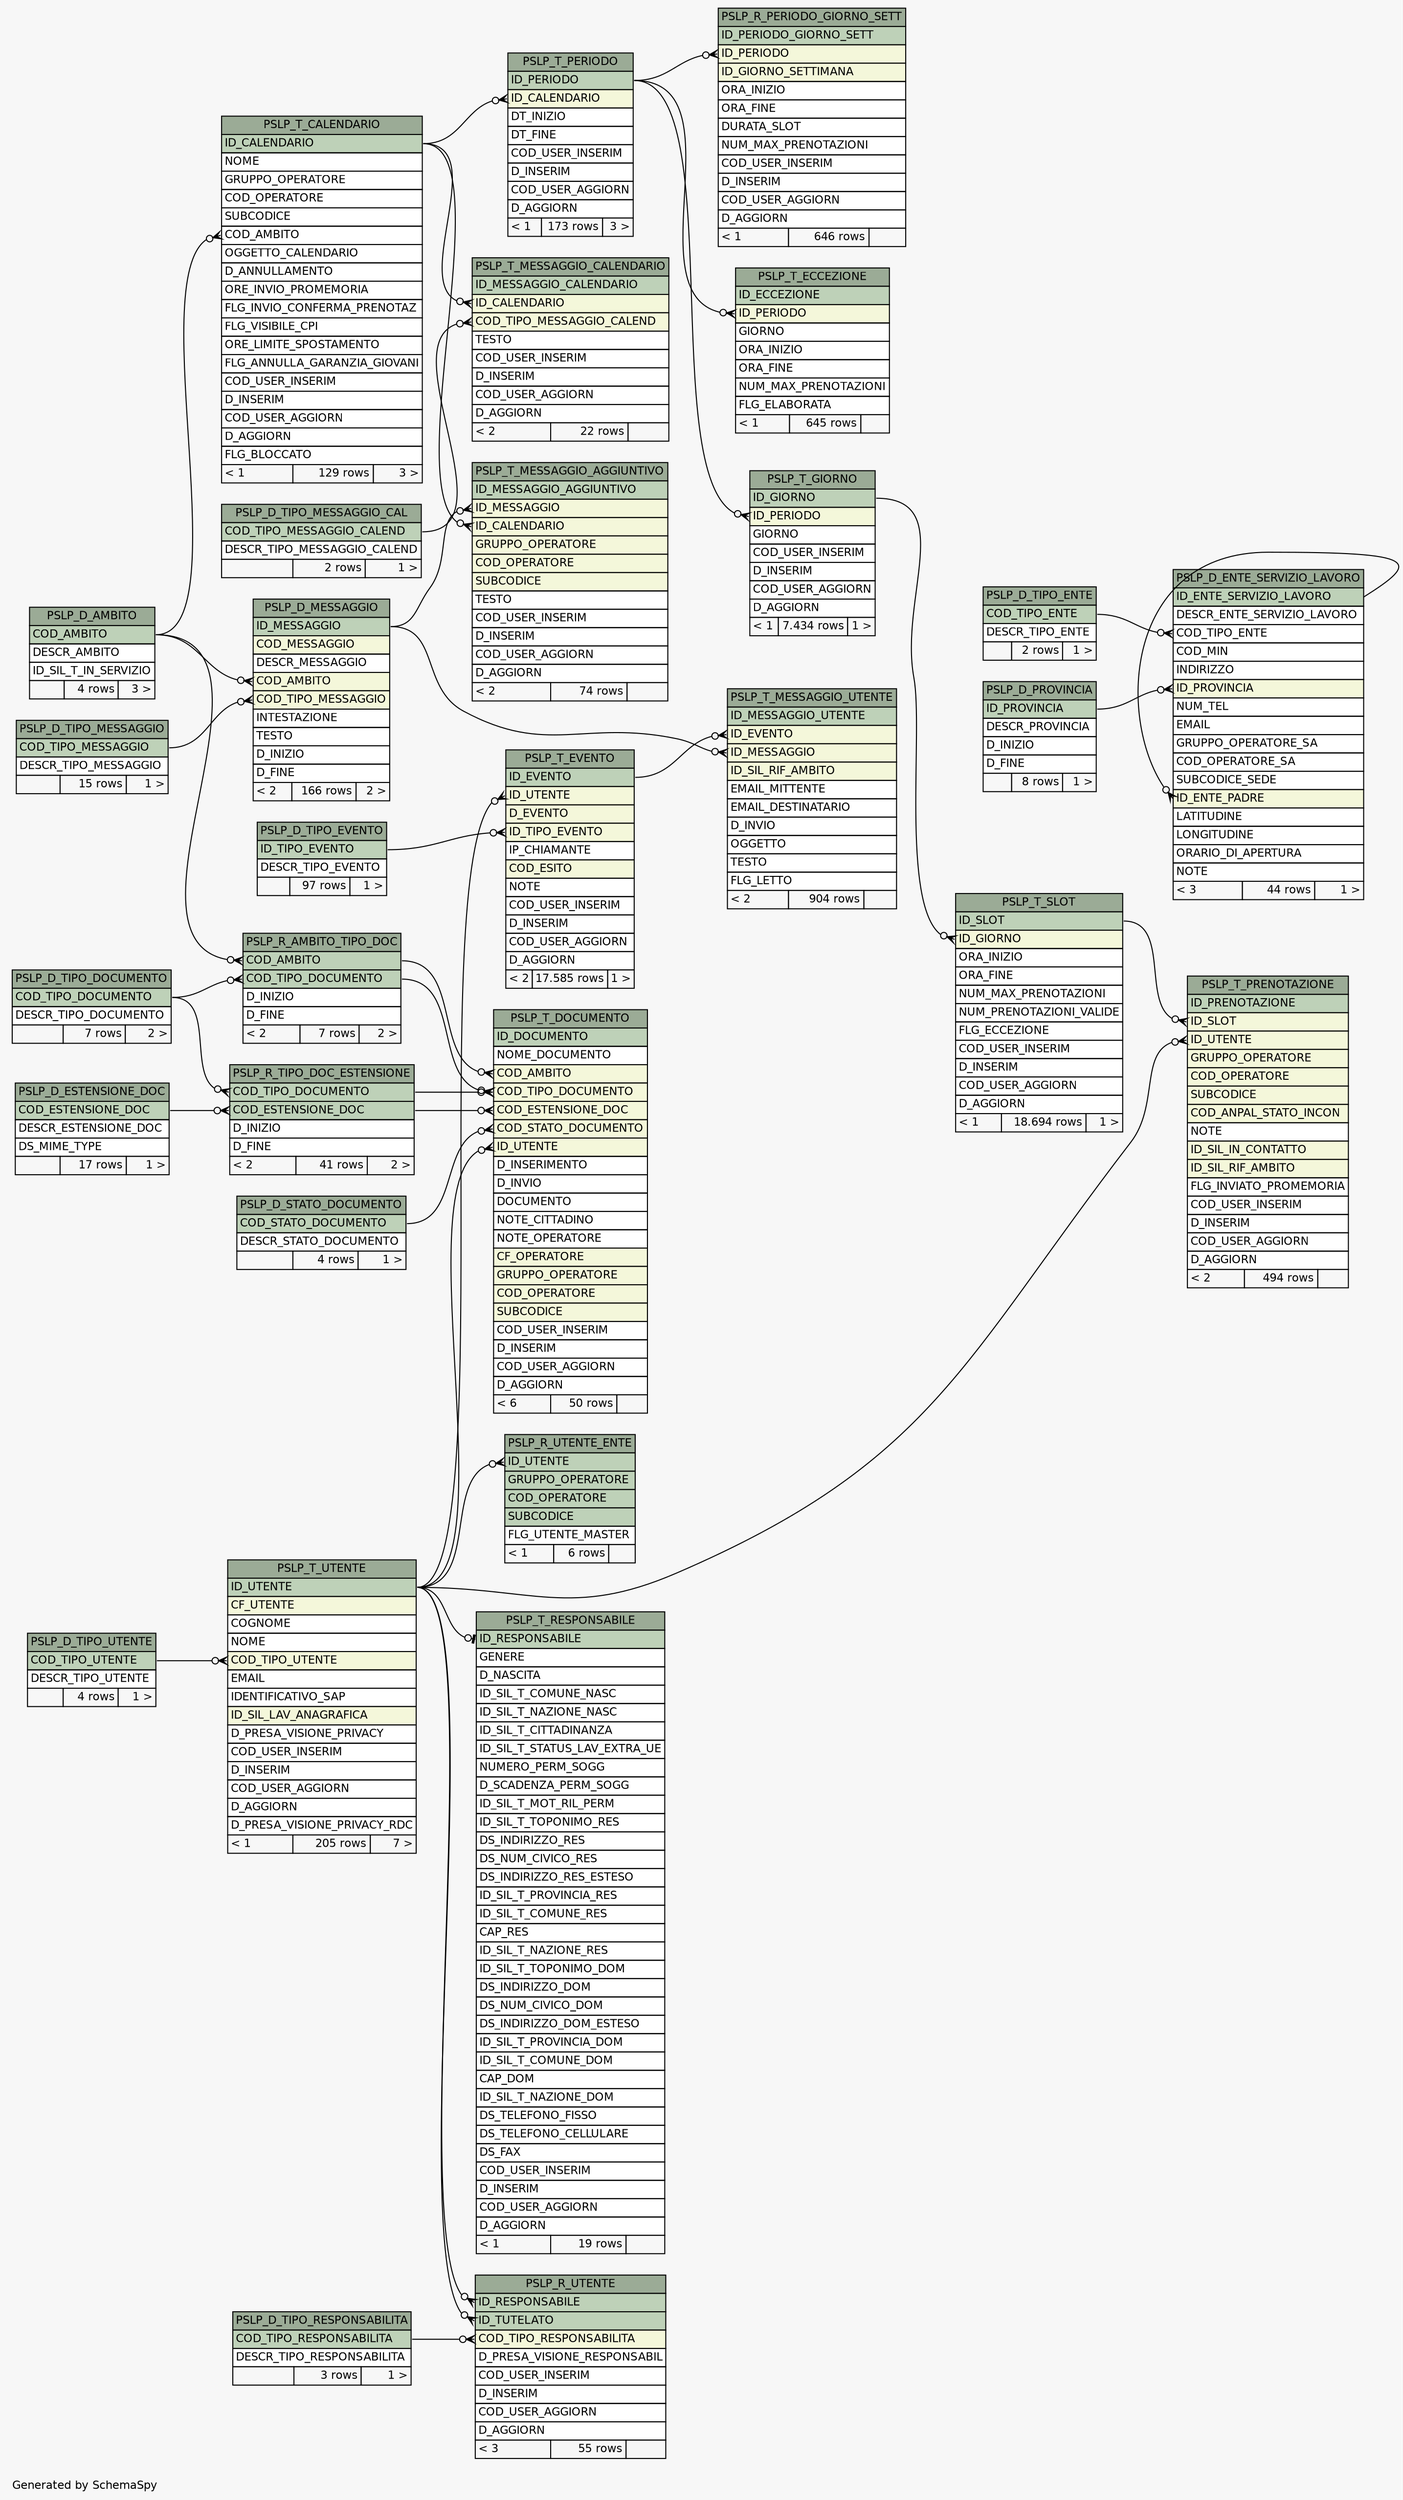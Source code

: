 // dot 2.38.0 on Windows 10 10.0
// SchemaSpy rev 590
digraph "largeRelationshipsDiagram" {
  graph [
    rankdir="RL"
    bgcolor="#f7f7f7"
    label="\nGenerated by SchemaSpy"
    labeljust="l"
    nodesep="0.18"
    ranksep="0.46"
    fontname="Helvetica"
    fontsize="11"
  ];
  node [
    fontname="Helvetica"
    fontsize="11"
    shape="plaintext"
  ];
  edge [
    arrowsize="0.8"
  ];
  "PSLP_D_AMBITO" [
    label=<
    <TABLE BORDER="0" CELLBORDER="1" CELLSPACING="0" BGCOLOR="#ffffff">
      <TR><TD COLSPAN="3" BGCOLOR="#9bab96" ALIGN="CENTER">PSLP_D_AMBITO</TD></TR>
      <TR><TD PORT="COD_AMBITO" COLSPAN="3" BGCOLOR="#bed1b8" ALIGN="LEFT">COD_AMBITO</TD></TR>
      <TR><TD PORT="DESCR_AMBITO" COLSPAN="3" ALIGN="LEFT">DESCR_AMBITO</TD></TR>
      <TR><TD PORT="ID_SIL_T_IN_SERVIZIO" COLSPAN="3" ALIGN="LEFT">ID_SIL_T_IN_SERVIZIO</TD></TR>
      <TR><TD ALIGN="LEFT" BGCOLOR="#f7f7f7">  </TD><TD ALIGN="RIGHT" BGCOLOR="#f7f7f7">4 rows</TD><TD ALIGN="RIGHT" BGCOLOR="#f7f7f7">3 &gt;</TD></TR>
    </TABLE>>
    URL="tables/PSLP_D_AMBITO.html"
    tooltip="PSLP_D_AMBITO"
  ];
  "PSLP_D_ENTE_SERVIZIO_LAVORO" [
    label=<
    <TABLE BORDER="0" CELLBORDER="1" CELLSPACING="0" BGCOLOR="#ffffff">
      <TR><TD COLSPAN="3" BGCOLOR="#9bab96" ALIGN="CENTER">PSLP_D_ENTE_SERVIZIO_LAVORO</TD></TR>
      <TR><TD PORT="ID_ENTE_SERVIZIO_LAVORO" COLSPAN="3" BGCOLOR="#bed1b8" ALIGN="LEFT">ID_ENTE_SERVIZIO_LAVORO</TD></TR>
      <TR><TD PORT="DESCR_ENTE_SERVIZIO_LAVORO" COLSPAN="3" ALIGN="LEFT">DESCR_ENTE_SERVIZIO_LAVORO</TD></TR>
      <TR><TD PORT="COD_TIPO_ENTE" COLSPAN="3" ALIGN="LEFT">COD_TIPO_ENTE</TD></TR>
      <TR><TD PORT="COD_MIN" COLSPAN="3" ALIGN="LEFT">COD_MIN</TD></TR>
      <TR><TD PORT="INDIRIZZO" COLSPAN="3" ALIGN="LEFT">INDIRIZZO</TD></TR>
      <TR><TD PORT="ID_PROVINCIA" COLSPAN="3" BGCOLOR="#f4f7da" ALIGN="LEFT">ID_PROVINCIA</TD></TR>
      <TR><TD PORT="NUM_TEL" COLSPAN="3" ALIGN="LEFT">NUM_TEL</TD></TR>
      <TR><TD PORT="EMAIL" COLSPAN="3" ALIGN="LEFT">EMAIL</TD></TR>
      <TR><TD PORT="GRUPPO_OPERATORE_SA" COLSPAN="3" ALIGN="LEFT">GRUPPO_OPERATORE_SA</TD></TR>
      <TR><TD PORT="COD_OPERATORE_SA" COLSPAN="3" ALIGN="LEFT">COD_OPERATORE_SA</TD></TR>
      <TR><TD PORT="SUBCODICE_SEDE" COLSPAN="3" ALIGN="LEFT">SUBCODICE_SEDE</TD></TR>
      <TR><TD PORT="ID_ENTE_PADRE" COLSPAN="3" BGCOLOR="#f4f7da" ALIGN="LEFT">ID_ENTE_PADRE</TD></TR>
      <TR><TD PORT="LATITUDINE" COLSPAN="3" ALIGN="LEFT">LATITUDINE</TD></TR>
      <TR><TD PORT="LONGITUDINE" COLSPAN="3" ALIGN="LEFT">LONGITUDINE</TD></TR>
      <TR><TD PORT="ORARIO_DI_APERTURA" COLSPAN="3" ALIGN="LEFT">ORARIO_DI_APERTURA</TD></TR>
      <TR><TD PORT="NOTE" COLSPAN="3" ALIGN="LEFT">NOTE</TD></TR>
      <TR><TD ALIGN="LEFT" BGCOLOR="#f7f7f7">&lt; 3</TD><TD ALIGN="RIGHT" BGCOLOR="#f7f7f7">44 rows</TD><TD ALIGN="RIGHT" BGCOLOR="#f7f7f7">1 &gt;</TD></TR>
    </TABLE>>
    URL="tables/PSLP_D_ENTE_SERVIZIO_LAVORO.html"
    tooltip="PSLP_D_ENTE_SERVIZIO_LAVORO"
  ];
  "PSLP_D_ESTENSIONE_DOC" [
    label=<
    <TABLE BORDER="0" CELLBORDER="1" CELLSPACING="0" BGCOLOR="#ffffff">
      <TR><TD COLSPAN="3" BGCOLOR="#9bab96" ALIGN="CENTER">PSLP_D_ESTENSIONE_DOC</TD></TR>
      <TR><TD PORT="COD_ESTENSIONE_DOC" COLSPAN="3" BGCOLOR="#bed1b8" ALIGN="LEFT">COD_ESTENSIONE_DOC</TD></TR>
      <TR><TD PORT="DESCR_ESTENSIONE_DOC" COLSPAN="3" ALIGN="LEFT">DESCR_ESTENSIONE_DOC</TD></TR>
      <TR><TD PORT="DS_MIME_TYPE" COLSPAN="3" ALIGN="LEFT">DS_MIME_TYPE</TD></TR>
      <TR><TD ALIGN="LEFT" BGCOLOR="#f7f7f7">  </TD><TD ALIGN="RIGHT" BGCOLOR="#f7f7f7">17 rows</TD><TD ALIGN="RIGHT" BGCOLOR="#f7f7f7">1 &gt;</TD></TR>
    </TABLE>>
    URL="tables/PSLP_D_ESTENSIONE_DOC.html"
    tooltip="PSLP_D_ESTENSIONE_DOC"
  ];
  "PSLP_D_MESSAGGIO" [
    label=<
    <TABLE BORDER="0" CELLBORDER="1" CELLSPACING="0" BGCOLOR="#ffffff">
      <TR><TD COLSPAN="3" BGCOLOR="#9bab96" ALIGN="CENTER">PSLP_D_MESSAGGIO</TD></TR>
      <TR><TD PORT="ID_MESSAGGIO" COLSPAN="3" BGCOLOR="#bed1b8" ALIGN="LEFT">ID_MESSAGGIO</TD></TR>
      <TR><TD PORT="COD_MESSAGGIO" COLSPAN="3" BGCOLOR="#f4f7da" ALIGN="LEFT">COD_MESSAGGIO</TD></TR>
      <TR><TD PORT="DESCR_MESSAGGIO" COLSPAN="3" ALIGN="LEFT">DESCR_MESSAGGIO</TD></TR>
      <TR><TD PORT="COD_AMBITO" COLSPAN="3" BGCOLOR="#f4f7da" ALIGN="LEFT">COD_AMBITO</TD></TR>
      <TR><TD PORT="COD_TIPO_MESSAGGIO" COLSPAN="3" BGCOLOR="#f4f7da" ALIGN="LEFT">COD_TIPO_MESSAGGIO</TD></TR>
      <TR><TD PORT="INTESTAZIONE" COLSPAN="3" ALIGN="LEFT">INTESTAZIONE</TD></TR>
      <TR><TD PORT="TESTO" COLSPAN="3" ALIGN="LEFT">TESTO</TD></TR>
      <TR><TD PORT="D_INIZIO" COLSPAN="3" ALIGN="LEFT">D_INIZIO</TD></TR>
      <TR><TD PORT="D_FINE" COLSPAN="3" ALIGN="LEFT">D_FINE</TD></TR>
      <TR><TD ALIGN="LEFT" BGCOLOR="#f7f7f7">&lt; 2</TD><TD ALIGN="RIGHT" BGCOLOR="#f7f7f7">166 rows</TD><TD ALIGN="RIGHT" BGCOLOR="#f7f7f7">2 &gt;</TD></TR>
    </TABLE>>
    URL="tables/PSLP_D_MESSAGGIO.html"
    tooltip="PSLP_D_MESSAGGIO"
  ];
  "PSLP_D_PROVINCIA" [
    label=<
    <TABLE BORDER="0" CELLBORDER="1" CELLSPACING="0" BGCOLOR="#ffffff">
      <TR><TD COLSPAN="3" BGCOLOR="#9bab96" ALIGN="CENTER">PSLP_D_PROVINCIA</TD></TR>
      <TR><TD PORT="ID_PROVINCIA" COLSPAN="3" BGCOLOR="#bed1b8" ALIGN="LEFT">ID_PROVINCIA</TD></TR>
      <TR><TD PORT="DESCR_PROVINCIA" COLSPAN="3" ALIGN="LEFT">DESCR_PROVINCIA</TD></TR>
      <TR><TD PORT="D_INIZIO" COLSPAN="3" ALIGN="LEFT">D_INIZIO</TD></TR>
      <TR><TD PORT="D_FINE" COLSPAN="3" ALIGN="LEFT">D_FINE</TD></TR>
      <TR><TD ALIGN="LEFT" BGCOLOR="#f7f7f7">  </TD><TD ALIGN="RIGHT" BGCOLOR="#f7f7f7">8 rows</TD><TD ALIGN="RIGHT" BGCOLOR="#f7f7f7">1 &gt;</TD></TR>
    </TABLE>>
    URL="tables/PSLP_D_PROVINCIA.html"
    tooltip="PSLP_D_PROVINCIA"
  ];
  "PSLP_D_STATO_DOCUMENTO" [
    label=<
    <TABLE BORDER="0" CELLBORDER="1" CELLSPACING="0" BGCOLOR="#ffffff">
      <TR><TD COLSPAN="3" BGCOLOR="#9bab96" ALIGN="CENTER">PSLP_D_STATO_DOCUMENTO</TD></TR>
      <TR><TD PORT="COD_STATO_DOCUMENTO" COLSPAN="3" BGCOLOR="#bed1b8" ALIGN="LEFT">COD_STATO_DOCUMENTO</TD></TR>
      <TR><TD PORT="DESCR_STATO_DOCUMENTO" COLSPAN="3" ALIGN="LEFT">DESCR_STATO_DOCUMENTO</TD></TR>
      <TR><TD ALIGN="LEFT" BGCOLOR="#f7f7f7">  </TD><TD ALIGN="RIGHT" BGCOLOR="#f7f7f7">4 rows</TD><TD ALIGN="RIGHT" BGCOLOR="#f7f7f7">1 &gt;</TD></TR>
    </TABLE>>
    URL="tables/PSLP_D_STATO_DOCUMENTO.html"
    tooltip="PSLP_D_STATO_DOCUMENTO"
  ];
  "PSLP_D_TIPO_DOCUMENTO" [
    label=<
    <TABLE BORDER="0" CELLBORDER="1" CELLSPACING="0" BGCOLOR="#ffffff">
      <TR><TD COLSPAN="3" BGCOLOR="#9bab96" ALIGN="CENTER">PSLP_D_TIPO_DOCUMENTO</TD></TR>
      <TR><TD PORT="COD_TIPO_DOCUMENTO" COLSPAN="3" BGCOLOR="#bed1b8" ALIGN="LEFT">COD_TIPO_DOCUMENTO</TD></TR>
      <TR><TD PORT="DESCR_TIPO_DOCUMENTO" COLSPAN="3" ALIGN="LEFT">DESCR_TIPO_DOCUMENTO</TD></TR>
      <TR><TD ALIGN="LEFT" BGCOLOR="#f7f7f7">  </TD><TD ALIGN="RIGHT" BGCOLOR="#f7f7f7">7 rows</TD><TD ALIGN="RIGHT" BGCOLOR="#f7f7f7">2 &gt;</TD></TR>
    </TABLE>>
    URL="tables/PSLP_D_TIPO_DOCUMENTO.html"
    tooltip="PSLP_D_TIPO_DOCUMENTO"
  ];
  "PSLP_D_TIPO_ENTE" [
    label=<
    <TABLE BORDER="0" CELLBORDER="1" CELLSPACING="0" BGCOLOR="#ffffff">
      <TR><TD COLSPAN="3" BGCOLOR="#9bab96" ALIGN="CENTER">PSLP_D_TIPO_ENTE</TD></TR>
      <TR><TD PORT="COD_TIPO_ENTE" COLSPAN="3" BGCOLOR="#bed1b8" ALIGN="LEFT">COD_TIPO_ENTE</TD></TR>
      <TR><TD PORT="DESCR_TIPO_ENTE" COLSPAN="3" ALIGN="LEFT">DESCR_TIPO_ENTE</TD></TR>
      <TR><TD ALIGN="LEFT" BGCOLOR="#f7f7f7">  </TD><TD ALIGN="RIGHT" BGCOLOR="#f7f7f7">2 rows</TD><TD ALIGN="RIGHT" BGCOLOR="#f7f7f7">1 &gt;</TD></TR>
    </TABLE>>
    URL="tables/PSLP_D_TIPO_ENTE.html"
    tooltip="PSLP_D_TIPO_ENTE"
  ];
  "PSLP_D_TIPO_EVENTO" [
    label=<
    <TABLE BORDER="0" CELLBORDER="1" CELLSPACING="0" BGCOLOR="#ffffff">
      <TR><TD COLSPAN="3" BGCOLOR="#9bab96" ALIGN="CENTER">PSLP_D_TIPO_EVENTO</TD></TR>
      <TR><TD PORT="ID_TIPO_EVENTO" COLSPAN="3" BGCOLOR="#bed1b8" ALIGN="LEFT">ID_TIPO_EVENTO</TD></TR>
      <TR><TD PORT="DESCR_TIPO_EVENTO" COLSPAN="3" ALIGN="LEFT">DESCR_TIPO_EVENTO</TD></TR>
      <TR><TD ALIGN="LEFT" BGCOLOR="#f7f7f7">  </TD><TD ALIGN="RIGHT" BGCOLOR="#f7f7f7">97 rows</TD><TD ALIGN="RIGHT" BGCOLOR="#f7f7f7">1 &gt;</TD></TR>
    </TABLE>>
    URL="tables/PSLP_D_TIPO_EVENTO.html"
    tooltip="PSLP_D_TIPO_EVENTO"
  ];
  "PSLP_D_TIPO_MESSAGGIO" [
    label=<
    <TABLE BORDER="0" CELLBORDER="1" CELLSPACING="0" BGCOLOR="#ffffff">
      <TR><TD COLSPAN="3" BGCOLOR="#9bab96" ALIGN="CENTER">PSLP_D_TIPO_MESSAGGIO</TD></TR>
      <TR><TD PORT="COD_TIPO_MESSAGGIO" COLSPAN="3" BGCOLOR="#bed1b8" ALIGN="LEFT">COD_TIPO_MESSAGGIO</TD></TR>
      <TR><TD PORT="DESCR_TIPO_MESSAGGIO" COLSPAN="3" ALIGN="LEFT">DESCR_TIPO_MESSAGGIO</TD></TR>
      <TR><TD ALIGN="LEFT" BGCOLOR="#f7f7f7">  </TD><TD ALIGN="RIGHT" BGCOLOR="#f7f7f7">15 rows</TD><TD ALIGN="RIGHT" BGCOLOR="#f7f7f7">1 &gt;</TD></TR>
    </TABLE>>
    URL="tables/PSLP_D_TIPO_MESSAGGIO.html"
    tooltip="PSLP_D_TIPO_MESSAGGIO"
  ];
  "PSLP_D_TIPO_MESSAGGIO_CAL" [
    label=<
    <TABLE BORDER="0" CELLBORDER="1" CELLSPACING="0" BGCOLOR="#ffffff">
      <TR><TD COLSPAN="3" BGCOLOR="#9bab96" ALIGN="CENTER">PSLP_D_TIPO_MESSAGGIO_CAL</TD></TR>
      <TR><TD PORT="COD_TIPO_MESSAGGIO_CALEND" COLSPAN="3" BGCOLOR="#bed1b8" ALIGN="LEFT">COD_TIPO_MESSAGGIO_CALEND</TD></TR>
      <TR><TD PORT="DESCR_TIPO_MESSAGGIO_CALEND" COLSPAN="3" ALIGN="LEFT">DESCR_TIPO_MESSAGGIO_CALEND</TD></TR>
      <TR><TD ALIGN="LEFT" BGCOLOR="#f7f7f7">  </TD><TD ALIGN="RIGHT" BGCOLOR="#f7f7f7">2 rows</TD><TD ALIGN="RIGHT" BGCOLOR="#f7f7f7">1 &gt;</TD></TR>
    </TABLE>>
    URL="tables/PSLP_D_TIPO_MESSAGGIO_CAL.html"
    tooltip="PSLP_D_TIPO_MESSAGGIO_CAL"
  ];
  "PSLP_D_TIPO_RESPONSABILITA" [
    label=<
    <TABLE BORDER="0" CELLBORDER="1" CELLSPACING="0" BGCOLOR="#ffffff">
      <TR><TD COLSPAN="3" BGCOLOR="#9bab96" ALIGN="CENTER">PSLP_D_TIPO_RESPONSABILITA</TD></TR>
      <TR><TD PORT="COD_TIPO_RESPONSABILITA" COLSPAN="3" BGCOLOR="#bed1b8" ALIGN="LEFT">COD_TIPO_RESPONSABILITA</TD></TR>
      <TR><TD PORT="DESCR_TIPO_RESPONSABILITA" COLSPAN="3" ALIGN="LEFT">DESCR_TIPO_RESPONSABILITA</TD></TR>
      <TR><TD ALIGN="LEFT" BGCOLOR="#f7f7f7">  </TD><TD ALIGN="RIGHT" BGCOLOR="#f7f7f7">3 rows</TD><TD ALIGN="RIGHT" BGCOLOR="#f7f7f7">1 &gt;</TD></TR>
    </TABLE>>
    URL="tables/PSLP_D_TIPO_RESPONSABILITA.html"
    tooltip="PSLP_D_TIPO_RESPONSABILITA"
  ];
  "PSLP_D_TIPO_UTENTE" [
    label=<
    <TABLE BORDER="0" CELLBORDER="1" CELLSPACING="0" BGCOLOR="#ffffff">
      <TR><TD COLSPAN="3" BGCOLOR="#9bab96" ALIGN="CENTER">PSLP_D_TIPO_UTENTE</TD></TR>
      <TR><TD PORT="COD_TIPO_UTENTE" COLSPAN="3" BGCOLOR="#bed1b8" ALIGN="LEFT">COD_TIPO_UTENTE</TD></TR>
      <TR><TD PORT="DESCR_TIPO_UTENTE" COLSPAN="3" ALIGN="LEFT">DESCR_TIPO_UTENTE</TD></TR>
      <TR><TD ALIGN="LEFT" BGCOLOR="#f7f7f7">  </TD><TD ALIGN="RIGHT" BGCOLOR="#f7f7f7">4 rows</TD><TD ALIGN="RIGHT" BGCOLOR="#f7f7f7">1 &gt;</TD></TR>
    </TABLE>>
    URL="tables/PSLP_D_TIPO_UTENTE.html"
    tooltip="PSLP_D_TIPO_UTENTE"
  ];
  "PSLP_R_AMBITO_TIPO_DOC" [
    label=<
    <TABLE BORDER="0" CELLBORDER="1" CELLSPACING="0" BGCOLOR="#ffffff">
      <TR><TD COLSPAN="3" BGCOLOR="#9bab96" ALIGN="CENTER">PSLP_R_AMBITO_TIPO_DOC</TD></TR>
      <TR><TD PORT="COD_AMBITO" COLSPAN="3" BGCOLOR="#bed1b8" ALIGN="LEFT">COD_AMBITO</TD></TR>
      <TR><TD PORT="COD_TIPO_DOCUMENTO" COLSPAN="3" BGCOLOR="#bed1b8" ALIGN="LEFT">COD_TIPO_DOCUMENTO</TD></TR>
      <TR><TD PORT="D_INIZIO" COLSPAN="3" ALIGN="LEFT">D_INIZIO</TD></TR>
      <TR><TD PORT="D_FINE" COLSPAN="3" ALIGN="LEFT">D_FINE</TD></TR>
      <TR><TD ALIGN="LEFT" BGCOLOR="#f7f7f7">&lt; 2</TD><TD ALIGN="RIGHT" BGCOLOR="#f7f7f7">7 rows</TD><TD ALIGN="RIGHT" BGCOLOR="#f7f7f7">2 &gt;</TD></TR>
    </TABLE>>
    URL="tables/PSLP_R_AMBITO_TIPO_DOC.html"
    tooltip="PSLP_R_AMBITO_TIPO_DOC"
  ];
  "PSLP_R_PERIODO_GIORNO_SETT" [
    label=<
    <TABLE BORDER="0" CELLBORDER="1" CELLSPACING="0" BGCOLOR="#ffffff">
      <TR><TD COLSPAN="3" BGCOLOR="#9bab96" ALIGN="CENTER">PSLP_R_PERIODO_GIORNO_SETT</TD></TR>
      <TR><TD PORT="ID_PERIODO_GIORNO_SETT" COLSPAN="3" BGCOLOR="#bed1b8" ALIGN="LEFT">ID_PERIODO_GIORNO_SETT</TD></TR>
      <TR><TD PORT="ID_PERIODO" COLSPAN="3" BGCOLOR="#f4f7da" ALIGN="LEFT">ID_PERIODO</TD></TR>
      <TR><TD PORT="ID_GIORNO_SETTIMANA" COLSPAN="3" BGCOLOR="#f4f7da" ALIGN="LEFT">ID_GIORNO_SETTIMANA</TD></TR>
      <TR><TD PORT="ORA_INIZIO" COLSPAN="3" ALIGN="LEFT">ORA_INIZIO</TD></TR>
      <TR><TD PORT="ORA_FINE" COLSPAN="3" ALIGN="LEFT">ORA_FINE</TD></TR>
      <TR><TD PORT="DURATA_SLOT" COLSPAN="3" ALIGN="LEFT">DURATA_SLOT</TD></TR>
      <TR><TD PORT="NUM_MAX_PRENOTAZIONI" COLSPAN="3" ALIGN="LEFT">NUM_MAX_PRENOTAZIONI</TD></TR>
      <TR><TD PORT="COD_USER_INSERIM" COLSPAN="3" ALIGN="LEFT">COD_USER_INSERIM</TD></TR>
      <TR><TD PORT="D_INSERIM" COLSPAN="3" ALIGN="LEFT">D_INSERIM</TD></TR>
      <TR><TD PORT="COD_USER_AGGIORN" COLSPAN="3" ALIGN="LEFT">COD_USER_AGGIORN</TD></TR>
      <TR><TD PORT="D_AGGIORN" COLSPAN="3" ALIGN="LEFT">D_AGGIORN</TD></TR>
      <TR><TD ALIGN="LEFT" BGCOLOR="#f7f7f7">&lt; 1</TD><TD ALIGN="RIGHT" BGCOLOR="#f7f7f7">646 rows</TD><TD ALIGN="RIGHT" BGCOLOR="#f7f7f7">  </TD></TR>
    </TABLE>>
    URL="tables/PSLP_R_PERIODO_GIORNO_SETT.html"
    tooltip="PSLP_R_PERIODO_GIORNO_SETT"
  ];
  "PSLP_R_TIPO_DOC_ESTENSIONE" [
    label=<
    <TABLE BORDER="0" CELLBORDER="1" CELLSPACING="0" BGCOLOR="#ffffff">
      <TR><TD COLSPAN="3" BGCOLOR="#9bab96" ALIGN="CENTER">PSLP_R_TIPO_DOC_ESTENSIONE</TD></TR>
      <TR><TD PORT="COD_TIPO_DOCUMENTO" COLSPAN="3" BGCOLOR="#bed1b8" ALIGN="LEFT">COD_TIPO_DOCUMENTO</TD></TR>
      <TR><TD PORT="COD_ESTENSIONE_DOC" COLSPAN="3" BGCOLOR="#bed1b8" ALIGN="LEFT">COD_ESTENSIONE_DOC</TD></TR>
      <TR><TD PORT="D_INIZIO" COLSPAN="3" ALIGN="LEFT">D_INIZIO</TD></TR>
      <TR><TD PORT="D_FINE" COLSPAN="3" ALIGN="LEFT">D_FINE</TD></TR>
      <TR><TD ALIGN="LEFT" BGCOLOR="#f7f7f7">&lt; 2</TD><TD ALIGN="RIGHT" BGCOLOR="#f7f7f7">41 rows</TD><TD ALIGN="RIGHT" BGCOLOR="#f7f7f7">2 &gt;</TD></TR>
    </TABLE>>
    URL="tables/PSLP_R_TIPO_DOC_ESTENSIONE.html"
    tooltip="PSLP_R_TIPO_DOC_ESTENSIONE"
  ];
  "PSLP_R_UTENTE" [
    label=<
    <TABLE BORDER="0" CELLBORDER="1" CELLSPACING="0" BGCOLOR="#ffffff">
      <TR><TD COLSPAN="3" BGCOLOR="#9bab96" ALIGN="CENTER">PSLP_R_UTENTE</TD></TR>
      <TR><TD PORT="ID_RESPONSABILE" COLSPAN="3" BGCOLOR="#bed1b8" ALIGN="LEFT">ID_RESPONSABILE</TD></TR>
      <TR><TD PORT="ID_TUTELATO" COLSPAN="3" BGCOLOR="#bed1b8" ALIGN="LEFT">ID_TUTELATO</TD></TR>
      <TR><TD PORT="COD_TIPO_RESPONSABILITA" COLSPAN="3" BGCOLOR="#f4f7da" ALIGN="LEFT">COD_TIPO_RESPONSABILITA</TD></TR>
      <TR><TD PORT="D_PRESA_VISIONE_RESPONSABIL" COLSPAN="3" ALIGN="LEFT">D_PRESA_VISIONE_RESPONSABIL</TD></TR>
      <TR><TD PORT="COD_USER_INSERIM" COLSPAN="3" ALIGN="LEFT">COD_USER_INSERIM</TD></TR>
      <TR><TD PORT="D_INSERIM" COLSPAN="3" ALIGN="LEFT">D_INSERIM</TD></TR>
      <TR><TD PORT="COD_USER_AGGIORN" COLSPAN="3" ALIGN="LEFT">COD_USER_AGGIORN</TD></TR>
      <TR><TD PORT="D_AGGIORN" COLSPAN="3" ALIGN="LEFT">D_AGGIORN</TD></TR>
      <TR><TD ALIGN="LEFT" BGCOLOR="#f7f7f7">&lt; 3</TD><TD ALIGN="RIGHT" BGCOLOR="#f7f7f7">55 rows</TD><TD ALIGN="RIGHT" BGCOLOR="#f7f7f7">  </TD></TR>
    </TABLE>>
    URL="tables/PSLP_R_UTENTE.html"
    tooltip="PSLP_R_UTENTE"
  ];
  "PSLP_R_UTENTE_ENTE" [
    label=<
    <TABLE BORDER="0" CELLBORDER="1" CELLSPACING="0" BGCOLOR="#ffffff">
      <TR><TD COLSPAN="3" BGCOLOR="#9bab96" ALIGN="CENTER">PSLP_R_UTENTE_ENTE</TD></TR>
      <TR><TD PORT="ID_UTENTE" COLSPAN="3" BGCOLOR="#bed1b8" ALIGN="LEFT">ID_UTENTE</TD></TR>
      <TR><TD PORT="GRUPPO_OPERATORE" COLSPAN="3" BGCOLOR="#bed1b8" ALIGN="LEFT">GRUPPO_OPERATORE</TD></TR>
      <TR><TD PORT="COD_OPERATORE" COLSPAN="3" BGCOLOR="#bed1b8" ALIGN="LEFT">COD_OPERATORE</TD></TR>
      <TR><TD PORT="SUBCODICE" COLSPAN="3" BGCOLOR="#bed1b8" ALIGN="LEFT">SUBCODICE</TD></TR>
      <TR><TD PORT="FLG_UTENTE_MASTER" COLSPAN="3" ALIGN="LEFT">FLG_UTENTE_MASTER</TD></TR>
      <TR><TD ALIGN="LEFT" BGCOLOR="#f7f7f7">&lt; 1</TD><TD ALIGN="RIGHT" BGCOLOR="#f7f7f7">6 rows</TD><TD ALIGN="RIGHT" BGCOLOR="#f7f7f7">  </TD></TR>
    </TABLE>>
    URL="tables/PSLP_R_UTENTE_ENTE.html"
    tooltip="PSLP_R_UTENTE_ENTE"
  ];
  "PSLP_T_CALENDARIO" [
    label=<
    <TABLE BORDER="0" CELLBORDER="1" CELLSPACING="0" BGCOLOR="#ffffff">
      <TR><TD COLSPAN="3" BGCOLOR="#9bab96" ALIGN="CENTER">PSLP_T_CALENDARIO</TD></TR>
      <TR><TD PORT="ID_CALENDARIO" COLSPAN="3" BGCOLOR="#bed1b8" ALIGN="LEFT">ID_CALENDARIO</TD></TR>
      <TR><TD PORT="NOME" COLSPAN="3" ALIGN="LEFT">NOME</TD></TR>
      <TR><TD PORT="GRUPPO_OPERATORE" COLSPAN="3" ALIGN="LEFT">GRUPPO_OPERATORE</TD></TR>
      <TR><TD PORT="COD_OPERATORE" COLSPAN="3" ALIGN="LEFT">COD_OPERATORE</TD></TR>
      <TR><TD PORT="SUBCODICE" COLSPAN="3" ALIGN="LEFT">SUBCODICE</TD></TR>
      <TR><TD PORT="COD_AMBITO" COLSPAN="3" ALIGN="LEFT">COD_AMBITO</TD></TR>
      <TR><TD PORT="OGGETTO_CALENDARIO" COLSPAN="3" ALIGN="LEFT">OGGETTO_CALENDARIO</TD></TR>
      <TR><TD PORT="D_ANNULLAMENTO" COLSPAN="3" ALIGN="LEFT">D_ANNULLAMENTO</TD></TR>
      <TR><TD PORT="ORE_INVIO_PROMEMORIA" COLSPAN="3" ALIGN="LEFT">ORE_INVIO_PROMEMORIA</TD></TR>
      <TR><TD PORT="FLG_INVIO_CONFERMA_PRENOTAZ" COLSPAN="3" ALIGN="LEFT">FLG_INVIO_CONFERMA_PRENOTAZ</TD></TR>
      <TR><TD PORT="FLG_VISIBILE_CPI" COLSPAN="3" ALIGN="LEFT">FLG_VISIBILE_CPI</TD></TR>
      <TR><TD PORT="ORE_LIMITE_SPOSTAMENTO" COLSPAN="3" ALIGN="LEFT">ORE_LIMITE_SPOSTAMENTO</TD></TR>
      <TR><TD PORT="FLG_ANNULLA_GARANZIA_GIOVANI" COLSPAN="3" ALIGN="LEFT">FLG_ANNULLA_GARANZIA_GIOVANI</TD></TR>
      <TR><TD PORT="COD_USER_INSERIM" COLSPAN="3" ALIGN="LEFT">COD_USER_INSERIM</TD></TR>
      <TR><TD PORT="D_INSERIM" COLSPAN="3" ALIGN="LEFT">D_INSERIM</TD></TR>
      <TR><TD PORT="COD_USER_AGGIORN" COLSPAN="3" ALIGN="LEFT">COD_USER_AGGIORN</TD></TR>
      <TR><TD PORT="D_AGGIORN" COLSPAN="3" ALIGN="LEFT">D_AGGIORN</TD></TR>
      <TR><TD PORT="FLG_BLOCCATO" COLSPAN="3" ALIGN="LEFT">FLG_BLOCCATO</TD></TR>
      <TR><TD ALIGN="LEFT" BGCOLOR="#f7f7f7">&lt; 1</TD><TD ALIGN="RIGHT" BGCOLOR="#f7f7f7">129 rows</TD><TD ALIGN="RIGHT" BGCOLOR="#f7f7f7">3 &gt;</TD></TR>
    </TABLE>>
    URL="tables/PSLP_T_CALENDARIO.html"
    tooltip="PSLP_T_CALENDARIO"
  ];
  "PSLP_T_DOCUMENTO" [
    label=<
    <TABLE BORDER="0" CELLBORDER="1" CELLSPACING="0" BGCOLOR="#ffffff">
      <TR><TD COLSPAN="3" BGCOLOR="#9bab96" ALIGN="CENTER">PSLP_T_DOCUMENTO</TD></TR>
      <TR><TD PORT="ID_DOCUMENTO" COLSPAN="3" BGCOLOR="#bed1b8" ALIGN="LEFT">ID_DOCUMENTO</TD></TR>
      <TR><TD PORT="NOME_DOCUMENTO" COLSPAN="3" ALIGN="LEFT">NOME_DOCUMENTO</TD></TR>
      <TR><TD PORT="COD_AMBITO" COLSPAN="3" BGCOLOR="#f4f7da" ALIGN="LEFT">COD_AMBITO</TD></TR>
      <TR><TD PORT="COD_TIPO_DOCUMENTO" COLSPAN="3" BGCOLOR="#f4f7da" ALIGN="LEFT">COD_TIPO_DOCUMENTO</TD></TR>
      <TR><TD PORT="COD_ESTENSIONE_DOC" COLSPAN="3" BGCOLOR="#f4f7da" ALIGN="LEFT">COD_ESTENSIONE_DOC</TD></TR>
      <TR><TD PORT="COD_STATO_DOCUMENTO" COLSPAN="3" BGCOLOR="#f4f7da" ALIGN="LEFT">COD_STATO_DOCUMENTO</TD></TR>
      <TR><TD PORT="ID_UTENTE" COLSPAN="3" BGCOLOR="#f4f7da" ALIGN="LEFT">ID_UTENTE</TD></TR>
      <TR><TD PORT="D_INSERIMENTO" COLSPAN="3" ALIGN="LEFT">D_INSERIMENTO</TD></TR>
      <TR><TD PORT="D_INVIO" COLSPAN="3" ALIGN="LEFT">D_INVIO</TD></TR>
      <TR><TD PORT="DOCUMENTO" COLSPAN="3" ALIGN="LEFT">DOCUMENTO</TD></TR>
      <TR><TD PORT="NOTE_CITTADINO" COLSPAN="3" ALIGN="LEFT">NOTE_CITTADINO</TD></TR>
      <TR><TD PORT="NOTE_OPERATORE" COLSPAN="3" ALIGN="LEFT">NOTE_OPERATORE</TD></TR>
      <TR><TD PORT="CF_OPERATORE" COLSPAN="3" BGCOLOR="#f4f7da" ALIGN="LEFT">CF_OPERATORE</TD></TR>
      <TR><TD PORT="GRUPPO_OPERATORE" COLSPAN="3" BGCOLOR="#f4f7da" ALIGN="LEFT">GRUPPO_OPERATORE</TD></TR>
      <TR><TD PORT="COD_OPERATORE" COLSPAN="3" BGCOLOR="#f4f7da" ALIGN="LEFT">COD_OPERATORE</TD></TR>
      <TR><TD PORT="SUBCODICE" COLSPAN="3" BGCOLOR="#f4f7da" ALIGN="LEFT">SUBCODICE</TD></TR>
      <TR><TD PORT="COD_USER_INSERIM" COLSPAN="3" ALIGN="LEFT">COD_USER_INSERIM</TD></TR>
      <TR><TD PORT="D_INSERIM" COLSPAN="3" ALIGN="LEFT">D_INSERIM</TD></TR>
      <TR><TD PORT="COD_USER_AGGIORN" COLSPAN="3" ALIGN="LEFT">COD_USER_AGGIORN</TD></TR>
      <TR><TD PORT="D_AGGIORN" COLSPAN="3" ALIGN="LEFT">D_AGGIORN</TD></TR>
      <TR><TD ALIGN="LEFT" BGCOLOR="#f7f7f7">&lt; 6</TD><TD ALIGN="RIGHT" BGCOLOR="#f7f7f7">50 rows</TD><TD ALIGN="RIGHT" BGCOLOR="#f7f7f7">  </TD></TR>
    </TABLE>>
    URL="tables/PSLP_T_DOCUMENTO.html"
    tooltip="PSLP_T_DOCUMENTO"
  ];
  "PSLP_T_ECCEZIONE" [
    label=<
    <TABLE BORDER="0" CELLBORDER="1" CELLSPACING="0" BGCOLOR="#ffffff">
      <TR><TD COLSPAN="3" BGCOLOR="#9bab96" ALIGN="CENTER">PSLP_T_ECCEZIONE</TD></TR>
      <TR><TD PORT="ID_ECCEZIONE" COLSPAN="3" BGCOLOR="#bed1b8" ALIGN="LEFT">ID_ECCEZIONE</TD></TR>
      <TR><TD PORT="ID_PERIODO" COLSPAN="3" BGCOLOR="#f4f7da" ALIGN="LEFT">ID_PERIODO</TD></TR>
      <TR><TD PORT="GIORNO" COLSPAN="3" ALIGN="LEFT">GIORNO</TD></TR>
      <TR><TD PORT="ORA_INIZIO" COLSPAN="3" ALIGN="LEFT">ORA_INIZIO</TD></TR>
      <TR><TD PORT="ORA_FINE" COLSPAN="3" ALIGN="LEFT">ORA_FINE</TD></TR>
      <TR><TD PORT="NUM_MAX_PRENOTAZIONI" COLSPAN="3" ALIGN="LEFT">NUM_MAX_PRENOTAZIONI</TD></TR>
      <TR><TD PORT="FLG_ELABORATA" COLSPAN="3" ALIGN="LEFT">FLG_ELABORATA</TD></TR>
      <TR><TD ALIGN="LEFT" BGCOLOR="#f7f7f7">&lt; 1</TD><TD ALIGN="RIGHT" BGCOLOR="#f7f7f7">645 rows</TD><TD ALIGN="RIGHT" BGCOLOR="#f7f7f7">  </TD></TR>
    </TABLE>>
    URL="tables/PSLP_T_ECCEZIONE.html"
    tooltip="PSLP_T_ECCEZIONE"
  ];
  "PSLP_T_EVENTO" [
    label=<
    <TABLE BORDER="0" CELLBORDER="1" CELLSPACING="0" BGCOLOR="#ffffff">
      <TR><TD COLSPAN="3" BGCOLOR="#9bab96" ALIGN="CENTER">PSLP_T_EVENTO</TD></TR>
      <TR><TD PORT="ID_EVENTO" COLSPAN="3" BGCOLOR="#bed1b8" ALIGN="LEFT">ID_EVENTO</TD></TR>
      <TR><TD PORT="ID_UTENTE" COLSPAN="3" BGCOLOR="#f4f7da" ALIGN="LEFT">ID_UTENTE</TD></TR>
      <TR><TD PORT="D_EVENTO" COLSPAN="3" BGCOLOR="#f4f7da" ALIGN="LEFT">D_EVENTO</TD></TR>
      <TR><TD PORT="ID_TIPO_EVENTO" COLSPAN="3" BGCOLOR="#f4f7da" ALIGN="LEFT">ID_TIPO_EVENTO</TD></TR>
      <TR><TD PORT="IP_CHIAMANTE" COLSPAN="3" ALIGN="LEFT">IP_CHIAMANTE</TD></TR>
      <TR><TD PORT="COD_ESITO" COLSPAN="3" BGCOLOR="#f4f7da" ALIGN="LEFT">COD_ESITO</TD></TR>
      <TR><TD PORT="NOTE" COLSPAN="3" ALIGN="LEFT">NOTE</TD></TR>
      <TR><TD PORT="COD_USER_INSERIM" COLSPAN="3" ALIGN="LEFT">COD_USER_INSERIM</TD></TR>
      <TR><TD PORT="D_INSERIM" COLSPAN="3" ALIGN="LEFT">D_INSERIM</TD></TR>
      <TR><TD PORT="COD_USER_AGGIORN" COLSPAN="3" ALIGN="LEFT">COD_USER_AGGIORN</TD></TR>
      <TR><TD PORT="D_AGGIORN" COLSPAN="3" ALIGN="LEFT">D_AGGIORN</TD></TR>
      <TR><TD ALIGN="LEFT" BGCOLOR="#f7f7f7">&lt; 2</TD><TD ALIGN="RIGHT" BGCOLOR="#f7f7f7">17.585 rows</TD><TD ALIGN="RIGHT" BGCOLOR="#f7f7f7">1 &gt;</TD></TR>
    </TABLE>>
    URL="tables/PSLP_T_EVENTO.html"
    tooltip="PSLP_T_EVENTO"
  ];
  "PSLP_T_GIORNO" [
    label=<
    <TABLE BORDER="0" CELLBORDER="1" CELLSPACING="0" BGCOLOR="#ffffff">
      <TR><TD COLSPAN="3" BGCOLOR="#9bab96" ALIGN="CENTER">PSLP_T_GIORNO</TD></TR>
      <TR><TD PORT="ID_GIORNO" COLSPAN="3" BGCOLOR="#bed1b8" ALIGN="LEFT">ID_GIORNO</TD></TR>
      <TR><TD PORT="ID_PERIODO" COLSPAN="3" BGCOLOR="#f4f7da" ALIGN="LEFT">ID_PERIODO</TD></TR>
      <TR><TD PORT="GIORNO" COLSPAN="3" ALIGN="LEFT">GIORNO</TD></TR>
      <TR><TD PORT="COD_USER_INSERIM" COLSPAN="3" ALIGN="LEFT">COD_USER_INSERIM</TD></TR>
      <TR><TD PORT="D_INSERIM" COLSPAN="3" ALIGN="LEFT">D_INSERIM</TD></TR>
      <TR><TD PORT="COD_USER_AGGIORN" COLSPAN="3" ALIGN="LEFT">COD_USER_AGGIORN</TD></TR>
      <TR><TD PORT="D_AGGIORN" COLSPAN="3" ALIGN="LEFT">D_AGGIORN</TD></TR>
      <TR><TD ALIGN="LEFT" BGCOLOR="#f7f7f7">&lt; 1</TD><TD ALIGN="RIGHT" BGCOLOR="#f7f7f7">7.434 rows</TD><TD ALIGN="RIGHT" BGCOLOR="#f7f7f7">1 &gt;</TD></TR>
    </TABLE>>
    URL="tables/PSLP_T_GIORNO.html"
    tooltip="PSLP_T_GIORNO"
  ];
  "PSLP_T_MESSAGGIO_AGGIUNTIVO" [
    label=<
    <TABLE BORDER="0" CELLBORDER="1" CELLSPACING="0" BGCOLOR="#ffffff">
      <TR><TD COLSPAN="3" BGCOLOR="#9bab96" ALIGN="CENTER">PSLP_T_MESSAGGIO_AGGIUNTIVO</TD></TR>
      <TR><TD PORT="ID_MESSAGGIO_AGGIUNTIVO" COLSPAN="3" BGCOLOR="#bed1b8" ALIGN="LEFT">ID_MESSAGGIO_AGGIUNTIVO</TD></TR>
      <TR><TD PORT="ID_MESSAGGIO" COLSPAN="3" BGCOLOR="#f4f7da" ALIGN="LEFT">ID_MESSAGGIO</TD></TR>
      <TR><TD PORT="ID_CALENDARIO" COLSPAN="3" BGCOLOR="#f4f7da" ALIGN="LEFT">ID_CALENDARIO</TD></TR>
      <TR><TD PORT="GRUPPO_OPERATORE" COLSPAN="3" BGCOLOR="#f4f7da" ALIGN="LEFT">GRUPPO_OPERATORE</TD></TR>
      <TR><TD PORT="COD_OPERATORE" COLSPAN="3" BGCOLOR="#f4f7da" ALIGN="LEFT">COD_OPERATORE</TD></TR>
      <TR><TD PORT="SUBCODICE" COLSPAN="3" BGCOLOR="#f4f7da" ALIGN="LEFT">SUBCODICE</TD></TR>
      <TR><TD PORT="TESTO" COLSPAN="3" ALIGN="LEFT">TESTO</TD></TR>
      <TR><TD PORT="COD_USER_INSERIM" COLSPAN="3" ALIGN="LEFT">COD_USER_INSERIM</TD></TR>
      <TR><TD PORT="D_INSERIM" COLSPAN="3" ALIGN="LEFT">D_INSERIM</TD></TR>
      <TR><TD PORT="COD_USER_AGGIORN" COLSPAN="3" ALIGN="LEFT">COD_USER_AGGIORN</TD></TR>
      <TR><TD PORT="D_AGGIORN" COLSPAN="3" ALIGN="LEFT">D_AGGIORN</TD></TR>
      <TR><TD ALIGN="LEFT" BGCOLOR="#f7f7f7">&lt; 2</TD><TD ALIGN="RIGHT" BGCOLOR="#f7f7f7">74 rows</TD><TD ALIGN="RIGHT" BGCOLOR="#f7f7f7">  </TD></TR>
    </TABLE>>
    URL="tables/PSLP_T_MESSAGGIO_AGGIUNTIVO.html"
    tooltip="PSLP_T_MESSAGGIO_AGGIUNTIVO"
  ];
  "PSLP_T_MESSAGGIO_CALENDARIO" [
    label=<
    <TABLE BORDER="0" CELLBORDER="1" CELLSPACING="0" BGCOLOR="#ffffff">
      <TR><TD COLSPAN="3" BGCOLOR="#9bab96" ALIGN="CENTER">PSLP_T_MESSAGGIO_CALENDARIO</TD></TR>
      <TR><TD PORT="ID_MESSAGGIO_CALENDARIO" COLSPAN="3" BGCOLOR="#bed1b8" ALIGN="LEFT">ID_MESSAGGIO_CALENDARIO</TD></TR>
      <TR><TD PORT="ID_CALENDARIO" COLSPAN="3" BGCOLOR="#f4f7da" ALIGN="LEFT">ID_CALENDARIO</TD></TR>
      <TR><TD PORT="COD_TIPO_MESSAGGIO_CALEND" COLSPAN="3" BGCOLOR="#f4f7da" ALIGN="LEFT">COD_TIPO_MESSAGGIO_CALEND</TD></TR>
      <TR><TD PORT="TESTO" COLSPAN="3" ALIGN="LEFT">TESTO</TD></TR>
      <TR><TD PORT="COD_USER_INSERIM" COLSPAN="3" ALIGN="LEFT">COD_USER_INSERIM</TD></TR>
      <TR><TD PORT="D_INSERIM" COLSPAN="3" ALIGN="LEFT">D_INSERIM</TD></TR>
      <TR><TD PORT="COD_USER_AGGIORN" COLSPAN="3" ALIGN="LEFT">COD_USER_AGGIORN</TD></TR>
      <TR><TD PORT="D_AGGIORN" COLSPAN="3" ALIGN="LEFT">D_AGGIORN</TD></TR>
      <TR><TD ALIGN="LEFT" BGCOLOR="#f7f7f7">&lt; 2</TD><TD ALIGN="RIGHT" BGCOLOR="#f7f7f7">22 rows</TD><TD ALIGN="RIGHT" BGCOLOR="#f7f7f7">  </TD></TR>
    </TABLE>>
    URL="tables/PSLP_T_MESSAGGIO_CALENDARIO.html"
    tooltip="PSLP_T_MESSAGGIO_CALENDARIO"
  ];
  "PSLP_T_MESSAGGIO_UTENTE" [
    label=<
    <TABLE BORDER="0" CELLBORDER="1" CELLSPACING="0" BGCOLOR="#ffffff">
      <TR><TD COLSPAN="3" BGCOLOR="#9bab96" ALIGN="CENTER">PSLP_T_MESSAGGIO_UTENTE</TD></TR>
      <TR><TD PORT="ID_MESSAGGIO_UTENTE" COLSPAN="3" BGCOLOR="#bed1b8" ALIGN="LEFT">ID_MESSAGGIO_UTENTE</TD></TR>
      <TR><TD PORT="ID_EVENTO" COLSPAN="3" BGCOLOR="#f4f7da" ALIGN="LEFT">ID_EVENTO</TD></TR>
      <TR><TD PORT="ID_MESSAGGIO" COLSPAN="3" BGCOLOR="#f4f7da" ALIGN="LEFT">ID_MESSAGGIO</TD></TR>
      <TR><TD PORT="ID_SIL_RIF_AMBITO" COLSPAN="3" BGCOLOR="#f4f7da" ALIGN="LEFT">ID_SIL_RIF_AMBITO</TD></TR>
      <TR><TD PORT="EMAIL_MITTENTE" COLSPAN="3" ALIGN="LEFT">EMAIL_MITTENTE</TD></TR>
      <TR><TD PORT="EMAIL_DESTINATARIO" COLSPAN="3" ALIGN="LEFT">EMAIL_DESTINATARIO</TD></TR>
      <TR><TD PORT="D_INVIO" COLSPAN="3" ALIGN="LEFT">D_INVIO</TD></TR>
      <TR><TD PORT="OGGETTO" COLSPAN="3" ALIGN="LEFT">OGGETTO</TD></TR>
      <TR><TD PORT="TESTO" COLSPAN="3" ALIGN="LEFT">TESTO</TD></TR>
      <TR><TD PORT="FLG_LETTO" COLSPAN="3" ALIGN="LEFT">FLG_LETTO</TD></TR>
      <TR><TD ALIGN="LEFT" BGCOLOR="#f7f7f7">&lt; 2</TD><TD ALIGN="RIGHT" BGCOLOR="#f7f7f7">904 rows</TD><TD ALIGN="RIGHT" BGCOLOR="#f7f7f7">  </TD></TR>
    </TABLE>>
    URL="tables/PSLP_T_MESSAGGIO_UTENTE.html"
    tooltip="PSLP_T_MESSAGGIO_UTENTE"
  ];
  "PSLP_T_PERIODO" [
    label=<
    <TABLE BORDER="0" CELLBORDER="1" CELLSPACING="0" BGCOLOR="#ffffff">
      <TR><TD COLSPAN="3" BGCOLOR="#9bab96" ALIGN="CENTER">PSLP_T_PERIODO</TD></TR>
      <TR><TD PORT="ID_PERIODO" COLSPAN="3" BGCOLOR="#bed1b8" ALIGN="LEFT">ID_PERIODO</TD></TR>
      <TR><TD PORT="ID_CALENDARIO" COLSPAN="3" BGCOLOR="#f4f7da" ALIGN="LEFT">ID_CALENDARIO</TD></TR>
      <TR><TD PORT="DT_INIZIO" COLSPAN="3" ALIGN="LEFT">DT_INIZIO</TD></TR>
      <TR><TD PORT="DT_FINE" COLSPAN="3" ALIGN="LEFT">DT_FINE</TD></TR>
      <TR><TD PORT="COD_USER_INSERIM" COLSPAN="3" ALIGN="LEFT">COD_USER_INSERIM</TD></TR>
      <TR><TD PORT="D_INSERIM" COLSPAN="3" ALIGN="LEFT">D_INSERIM</TD></TR>
      <TR><TD PORT="COD_USER_AGGIORN" COLSPAN="3" ALIGN="LEFT">COD_USER_AGGIORN</TD></TR>
      <TR><TD PORT="D_AGGIORN" COLSPAN="3" ALIGN="LEFT">D_AGGIORN</TD></TR>
      <TR><TD ALIGN="LEFT" BGCOLOR="#f7f7f7">&lt; 1</TD><TD ALIGN="RIGHT" BGCOLOR="#f7f7f7">173 rows</TD><TD ALIGN="RIGHT" BGCOLOR="#f7f7f7">3 &gt;</TD></TR>
    </TABLE>>
    URL="tables/PSLP_T_PERIODO.html"
    tooltip="PSLP_T_PERIODO"
  ];
  "PSLP_T_PRENOTAZIONE" [
    label=<
    <TABLE BORDER="0" CELLBORDER="1" CELLSPACING="0" BGCOLOR="#ffffff">
      <TR><TD COLSPAN="3" BGCOLOR="#9bab96" ALIGN="CENTER">PSLP_T_PRENOTAZIONE</TD></TR>
      <TR><TD PORT="ID_PRENOTAZIONE" COLSPAN="3" BGCOLOR="#bed1b8" ALIGN="LEFT">ID_PRENOTAZIONE</TD></TR>
      <TR><TD PORT="ID_SLOT" COLSPAN="3" BGCOLOR="#f4f7da" ALIGN="LEFT">ID_SLOT</TD></TR>
      <TR><TD PORT="ID_UTENTE" COLSPAN="3" BGCOLOR="#f4f7da" ALIGN="LEFT">ID_UTENTE</TD></TR>
      <TR><TD PORT="GRUPPO_OPERATORE" COLSPAN="3" BGCOLOR="#f4f7da" ALIGN="LEFT">GRUPPO_OPERATORE</TD></TR>
      <TR><TD PORT="COD_OPERATORE" COLSPAN="3" BGCOLOR="#f4f7da" ALIGN="LEFT">COD_OPERATORE</TD></TR>
      <TR><TD PORT="SUBCODICE" COLSPAN="3" BGCOLOR="#f4f7da" ALIGN="LEFT">SUBCODICE</TD></TR>
      <TR><TD PORT="COD_ANPAL_STATO_INCON" COLSPAN="3" BGCOLOR="#f4f7da" ALIGN="LEFT">COD_ANPAL_STATO_INCON</TD></TR>
      <TR><TD PORT="NOTE" COLSPAN="3" ALIGN="LEFT">NOTE</TD></TR>
      <TR><TD PORT="ID_SIL_IN_CONTATTO" COLSPAN="3" BGCOLOR="#f4f7da" ALIGN="LEFT">ID_SIL_IN_CONTATTO</TD></TR>
      <TR><TD PORT="ID_SIL_RIF_AMBITO" COLSPAN="3" BGCOLOR="#f4f7da" ALIGN="LEFT">ID_SIL_RIF_AMBITO</TD></TR>
      <TR><TD PORT="FLG_INVIATO_PROMEMORIA" COLSPAN="3" ALIGN="LEFT">FLG_INVIATO_PROMEMORIA</TD></TR>
      <TR><TD PORT="COD_USER_INSERIM" COLSPAN="3" ALIGN="LEFT">COD_USER_INSERIM</TD></TR>
      <TR><TD PORT="D_INSERIM" COLSPAN="3" ALIGN="LEFT">D_INSERIM</TD></TR>
      <TR><TD PORT="COD_USER_AGGIORN" COLSPAN="3" ALIGN="LEFT">COD_USER_AGGIORN</TD></TR>
      <TR><TD PORT="D_AGGIORN" COLSPAN="3" ALIGN="LEFT">D_AGGIORN</TD></TR>
      <TR><TD ALIGN="LEFT" BGCOLOR="#f7f7f7">&lt; 2</TD><TD ALIGN="RIGHT" BGCOLOR="#f7f7f7">494 rows</TD><TD ALIGN="RIGHT" BGCOLOR="#f7f7f7">  </TD></TR>
    </TABLE>>
    URL="tables/PSLP_T_PRENOTAZIONE.html"
    tooltip="PSLP_T_PRENOTAZIONE"
  ];
  "PSLP_T_RESPONSABILE" [
    label=<
    <TABLE BORDER="0" CELLBORDER="1" CELLSPACING="0" BGCOLOR="#ffffff">
      <TR><TD COLSPAN="3" BGCOLOR="#9bab96" ALIGN="CENTER">PSLP_T_RESPONSABILE</TD></TR>
      <TR><TD PORT="ID_RESPONSABILE" COLSPAN="3" BGCOLOR="#bed1b8" ALIGN="LEFT">ID_RESPONSABILE</TD></TR>
      <TR><TD PORT="GENERE" COLSPAN="3" ALIGN="LEFT">GENERE</TD></TR>
      <TR><TD PORT="D_NASCITA" COLSPAN="3" ALIGN="LEFT">D_NASCITA</TD></TR>
      <TR><TD PORT="ID_SIL_T_COMUNE_NASC" COLSPAN="3" ALIGN="LEFT">ID_SIL_T_COMUNE_NASC</TD></TR>
      <TR><TD PORT="ID_SIL_T_NAZIONE_NASC" COLSPAN="3" ALIGN="LEFT">ID_SIL_T_NAZIONE_NASC</TD></TR>
      <TR><TD PORT="ID_SIL_T_CITTADINANZA" COLSPAN="3" ALIGN="LEFT">ID_SIL_T_CITTADINANZA</TD></TR>
      <TR><TD PORT="ID_SIL_T_STATUS_LAV_EXTRA_UE" COLSPAN="3" ALIGN="LEFT">ID_SIL_T_STATUS_LAV_EXTRA_UE</TD></TR>
      <TR><TD PORT="NUMERO_PERM_SOGG" COLSPAN="3" ALIGN="LEFT">NUMERO_PERM_SOGG</TD></TR>
      <TR><TD PORT="D_SCADENZA_PERM_SOGG" COLSPAN="3" ALIGN="LEFT">D_SCADENZA_PERM_SOGG</TD></TR>
      <TR><TD PORT="ID_SIL_T_MOT_RIL_PERM" COLSPAN="3" ALIGN="LEFT">ID_SIL_T_MOT_RIL_PERM</TD></TR>
      <TR><TD PORT="ID_SIL_T_TOPONIMO_RES" COLSPAN="3" ALIGN="LEFT">ID_SIL_T_TOPONIMO_RES</TD></TR>
      <TR><TD PORT="DS_INDIRIZZO_RES" COLSPAN="3" ALIGN="LEFT">DS_INDIRIZZO_RES</TD></TR>
      <TR><TD PORT="DS_NUM_CIVICO_RES" COLSPAN="3" ALIGN="LEFT">DS_NUM_CIVICO_RES</TD></TR>
      <TR><TD PORT="DS_INDIRIZZO_RES_ESTESO" COLSPAN="3" ALIGN="LEFT">DS_INDIRIZZO_RES_ESTESO</TD></TR>
      <TR><TD PORT="ID_SIL_T_PROVINCIA_RES" COLSPAN="3" ALIGN="LEFT">ID_SIL_T_PROVINCIA_RES</TD></TR>
      <TR><TD PORT="ID_SIL_T_COMUNE_RES" COLSPAN="3" ALIGN="LEFT">ID_SIL_T_COMUNE_RES</TD></TR>
      <TR><TD PORT="CAP_RES" COLSPAN="3" ALIGN="LEFT">CAP_RES</TD></TR>
      <TR><TD PORT="ID_SIL_T_NAZIONE_RES" COLSPAN="3" ALIGN="LEFT">ID_SIL_T_NAZIONE_RES</TD></TR>
      <TR><TD PORT="ID_SIL_T_TOPONIMO_DOM" COLSPAN="3" ALIGN="LEFT">ID_SIL_T_TOPONIMO_DOM</TD></TR>
      <TR><TD PORT="DS_INDIRIZZO_DOM" COLSPAN="3" ALIGN="LEFT">DS_INDIRIZZO_DOM</TD></TR>
      <TR><TD PORT="DS_NUM_CIVICO_DOM" COLSPAN="3" ALIGN="LEFT">DS_NUM_CIVICO_DOM</TD></TR>
      <TR><TD PORT="DS_INDIRIZZO_DOM_ESTESO" COLSPAN="3" ALIGN="LEFT">DS_INDIRIZZO_DOM_ESTESO</TD></TR>
      <TR><TD PORT="ID_SIL_T_PROVINCIA_DOM" COLSPAN="3" ALIGN="LEFT">ID_SIL_T_PROVINCIA_DOM</TD></TR>
      <TR><TD PORT="ID_SIL_T_COMUNE_DOM" COLSPAN="3" ALIGN="LEFT">ID_SIL_T_COMUNE_DOM</TD></TR>
      <TR><TD PORT="CAP_DOM" COLSPAN="3" ALIGN="LEFT">CAP_DOM</TD></TR>
      <TR><TD PORT="ID_SIL_T_NAZIONE_DOM" COLSPAN="3" ALIGN="LEFT">ID_SIL_T_NAZIONE_DOM</TD></TR>
      <TR><TD PORT="DS_TELEFONO_FISSO" COLSPAN="3" ALIGN="LEFT">DS_TELEFONO_FISSO</TD></TR>
      <TR><TD PORT="DS_TELEFONO_CELLULARE" COLSPAN="3" ALIGN="LEFT">DS_TELEFONO_CELLULARE</TD></TR>
      <TR><TD PORT="DS_FAX" COLSPAN="3" ALIGN="LEFT">DS_FAX</TD></TR>
      <TR><TD PORT="COD_USER_INSERIM" COLSPAN="3" ALIGN="LEFT">COD_USER_INSERIM</TD></TR>
      <TR><TD PORT="D_INSERIM" COLSPAN="3" ALIGN="LEFT">D_INSERIM</TD></TR>
      <TR><TD PORT="COD_USER_AGGIORN" COLSPAN="3" ALIGN="LEFT">COD_USER_AGGIORN</TD></TR>
      <TR><TD PORT="D_AGGIORN" COLSPAN="3" ALIGN="LEFT">D_AGGIORN</TD></TR>
      <TR><TD ALIGN="LEFT" BGCOLOR="#f7f7f7">&lt; 1</TD><TD ALIGN="RIGHT" BGCOLOR="#f7f7f7">19 rows</TD><TD ALIGN="RIGHT" BGCOLOR="#f7f7f7">  </TD></TR>
    </TABLE>>
    URL="tables/PSLP_T_RESPONSABILE.html"
    tooltip="PSLP_T_RESPONSABILE"
  ];
  "PSLP_T_SLOT" [
    label=<
    <TABLE BORDER="0" CELLBORDER="1" CELLSPACING="0" BGCOLOR="#ffffff">
      <TR><TD COLSPAN="3" BGCOLOR="#9bab96" ALIGN="CENTER">PSLP_T_SLOT</TD></TR>
      <TR><TD PORT="ID_SLOT" COLSPAN="3" BGCOLOR="#bed1b8" ALIGN="LEFT">ID_SLOT</TD></TR>
      <TR><TD PORT="ID_GIORNO" COLSPAN="3" BGCOLOR="#f4f7da" ALIGN="LEFT">ID_GIORNO</TD></TR>
      <TR><TD PORT="ORA_INIZIO" COLSPAN="3" ALIGN="LEFT">ORA_INIZIO</TD></TR>
      <TR><TD PORT="ORA_FINE" COLSPAN="3" ALIGN="LEFT">ORA_FINE</TD></TR>
      <TR><TD PORT="NUM_MAX_PRENOTAZIONI" COLSPAN="3" ALIGN="LEFT">NUM_MAX_PRENOTAZIONI</TD></TR>
      <TR><TD PORT="NUM_PRENOTAZIONI_VALIDE" COLSPAN="3" ALIGN="LEFT">NUM_PRENOTAZIONI_VALIDE</TD></TR>
      <TR><TD PORT="FLG_ECCEZIONE" COLSPAN="3" ALIGN="LEFT">FLG_ECCEZIONE</TD></TR>
      <TR><TD PORT="COD_USER_INSERIM" COLSPAN="3" ALIGN="LEFT">COD_USER_INSERIM</TD></TR>
      <TR><TD PORT="D_INSERIM" COLSPAN="3" ALIGN="LEFT">D_INSERIM</TD></TR>
      <TR><TD PORT="COD_USER_AGGIORN" COLSPAN="3" ALIGN="LEFT">COD_USER_AGGIORN</TD></TR>
      <TR><TD PORT="D_AGGIORN" COLSPAN="3" ALIGN="LEFT">D_AGGIORN</TD></TR>
      <TR><TD ALIGN="LEFT" BGCOLOR="#f7f7f7">&lt; 1</TD><TD ALIGN="RIGHT" BGCOLOR="#f7f7f7">18.694 rows</TD><TD ALIGN="RIGHT" BGCOLOR="#f7f7f7">1 &gt;</TD></TR>
    </TABLE>>
    URL="tables/PSLP_T_SLOT.html"
    tooltip="PSLP_T_SLOT"
  ];
  "PSLP_T_UTENTE" [
    label=<
    <TABLE BORDER="0" CELLBORDER="1" CELLSPACING="0" BGCOLOR="#ffffff">
      <TR><TD COLSPAN="3" BGCOLOR="#9bab96" ALIGN="CENTER">PSLP_T_UTENTE</TD></TR>
      <TR><TD PORT="ID_UTENTE" COLSPAN="3" BGCOLOR="#bed1b8" ALIGN="LEFT">ID_UTENTE</TD></TR>
      <TR><TD PORT="CF_UTENTE" COLSPAN="3" BGCOLOR="#f4f7da" ALIGN="LEFT">CF_UTENTE</TD></TR>
      <TR><TD PORT="COGNOME" COLSPAN="3" ALIGN="LEFT">COGNOME</TD></TR>
      <TR><TD PORT="NOME" COLSPAN="3" ALIGN="LEFT">NOME</TD></TR>
      <TR><TD PORT="COD_TIPO_UTENTE" COLSPAN="3" BGCOLOR="#f4f7da" ALIGN="LEFT">COD_TIPO_UTENTE</TD></TR>
      <TR><TD PORT="EMAIL" COLSPAN="3" ALIGN="LEFT">EMAIL</TD></TR>
      <TR><TD PORT="IDENTIFICATIVO_SAP" COLSPAN="3" ALIGN="LEFT">IDENTIFICATIVO_SAP</TD></TR>
      <TR><TD PORT="ID_SIL_LAV_ANAGRAFICA" COLSPAN="3" BGCOLOR="#f4f7da" ALIGN="LEFT">ID_SIL_LAV_ANAGRAFICA</TD></TR>
      <TR><TD PORT="D_PRESA_VISIONE_PRIVACY" COLSPAN="3" ALIGN="LEFT">D_PRESA_VISIONE_PRIVACY</TD></TR>
      <TR><TD PORT="COD_USER_INSERIM" COLSPAN="3" ALIGN="LEFT">COD_USER_INSERIM</TD></TR>
      <TR><TD PORT="D_INSERIM" COLSPAN="3" ALIGN="LEFT">D_INSERIM</TD></TR>
      <TR><TD PORT="COD_USER_AGGIORN" COLSPAN="3" ALIGN="LEFT">COD_USER_AGGIORN</TD></TR>
      <TR><TD PORT="D_AGGIORN" COLSPAN="3" ALIGN="LEFT">D_AGGIORN</TD></TR>
      <TR><TD PORT="D_PRESA_VISIONE_PRIVACY_RDC" COLSPAN="3" ALIGN="LEFT">D_PRESA_VISIONE_PRIVACY_RDC</TD></TR>
      <TR><TD ALIGN="LEFT" BGCOLOR="#f7f7f7">&lt; 1</TD><TD ALIGN="RIGHT" BGCOLOR="#f7f7f7">205 rows</TD><TD ALIGN="RIGHT" BGCOLOR="#f7f7f7">7 &gt;</TD></TR>
    </TABLE>>
    URL="tables/PSLP_T_UTENTE.html"
    tooltip="PSLP_T_UTENTE"
  ];
  "PSLP_D_ENTE_SERVIZIO_LAVORO":"COD_TIPO_ENTE":w -> "PSLP_D_TIPO_ENTE":"COD_TIPO_ENTE":e [arrowhead=none dir=back arrowtail=crowodot];
  "PSLP_D_ENTE_SERVIZIO_LAVORO":"ID_ENTE_PADRE":w -> "PSLP_D_ENTE_SERVIZIO_LAVORO":"ID_ENTE_SERVIZIO_LAVORO":e [arrowhead=none dir=back arrowtail=crowodot];
  "PSLP_D_ENTE_SERVIZIO_LAVORO":"ID_PROVINCIA":w -> "PSLP_D_PROVINCIA":"ID_PROVINCIA":e [arrowhead=none dir=back arrowtail=crowodot];
  "PSLP_D_MESSAGGIO":"COD_AMBITO":w -> "PSLP_D_AMBITO":"COD_AMBITO":e [arrowhead=none dir=back arrowtail=crowodot];
  "PSLP_D_MESSAGGIO":"COD_TIPO_MESSAGGIO":w -> "PSLP_D_TIPO_MESSAGGIO":"COD_TIPO_MESSAGGIO":e [arrowhead=none dir=back arrowtail=crowodot];
  "PSLP_R_AMBITO_TIPO_DOC":"COD_AMBITO":w -> "PSLP_D_AMBITO":"COD_AMBITO":e [arrowhead=none dir=back arrowtail=crowodot];
  "PSLP_R_AMBITO_TIPO_DOC":"COD_TIPO_DOCUMENTO":w -> "PSLP_D_TIPO_DOCUMENTO":"COD_TIPO_DOCUMENTO":e [arrowhead=none dir=back arrowtail=crowodot];
  "PSLP_R_PERIODO_GIORNO_SETT":"ID_PERIODO":w -> "PSLP_T_PERIODO":"ID_PERIODO":e [arrowhead=none dir=back arrowtail=crowodot];
  "PSLP_R_TIPO_DOC_ESTENSIONE":"COD_ESTENSIONE_DOC":w -> "PSLP_D_ESTENSIONE_DOC":"COD_ESTENSIONE_DOC":e [arrowhead=none dir=back arrowtail=crowodot];
  "PSLP_R_TIPO_DOC_ESTENSIONE":"COD_TIPO_DOCUMENTO":w -> "PSLP_D_TIPO_DOCUMENTO":"COD_TIPO_DOCUMENTO":e [arrowhead=none dir=back arrowtail=crowodot];
  "PSLP_R_UTENTE":"COD_TIPO_RESPONSABILITA":w -> "PSLP_D_TIPO_RESPONSABILITA":"COD_TIPO_RESPONSABILITA":e [arrowhead=none dir=back arrowtail=crowodot];
  "PSLP_R_UTENTE":"ID_RESPONSABILE":w -> "PSLP_T_UTENTE":"ID_UTENTE":e [arrowhead=none dir=back arrowtail=crowodot];
  "PSLP_R_UTENTE":"ID_TUTELATO":w -> "PSLP_T_UTENTE":"ID_UTENTE":e [arrowhead=none dir=back arrowtail=crowodot];
  "PSLP_R_UTENTE_ENTE":"ID_UTENTE":w -> "PSLP_T_UTENTE":"ID_UTENTE":e [arrowhead=none dir=back arrowtail=crowodot];
  "PSLP_T_CALENDARIO":"COD_AMBITO":w -> "PSLP_D_AMBITO":"COD_AMBITO":e [arrowhead=none dir=back arrowtail=crowodot];
  "PSLP_T_DOCUMENTO":"COD_AMBITO":w -> "PSLP_R_AMBITO_TIPO_DOC":"COD_AMBITO":e [arrowhead=none dir=back arrowtail=crowodot];
  "PSLP_T_DOCUMENTO":"COD_ESTENSIONE_DOC":w -> "PSLP_R_TIPO_DOC_ESTENSIONE":"COD_ESTENSIONE_DOC":e [arrowhead=none dir=back arrowtail=crowodot];
  "PSLP_T_DOCUMENTO":"COD_STATO_DOCUMENTO":w -> "PSLP_D_STATO_DOCUMENTO":"COD_STATO_DOCUMENTO":e [arrowhead=none dir=back arrowtail=crowodot];
  "PSLP_T_DOCUMENTO":"COD_TIPO_DOCUMENTO":w -> "PSLP_R_AMBITO_TIPO_DOC":"COD_TIPO_DOCUMENTO":e [arrowhead=none dir=back arrowtail=crowodot];
  "PSLP_T_DOCUMENTO":"COD_TIPO_DOCUMENTO":w -> "PSLP_R_TIPO_DOC_ESTENSIONE":"COD_TIPO_DOCUMENTO":e [arrowhead=none dir=back arrowtail=crowodot];
  "PSLP_T_DOCUMENTO":"ID_UTENTE":w -> "PSLP_T_UTENTE":"ID_UTENTE":e [arrowhead=none dir=back arrowtail=crowodot];
  "PSLP_T_ECCEZIONE":"ID_PERIODO":w -> "PSLP_T_PERIODO":"ID_PERIODO":e [arrowhead=none dir=back arrowtail=crowodot];
  "PSLP_T_EVENTO":"ID_TIPO_EVENTO":w -> "PSLP_D_TIPO_EVENTO":"ID_TIPO_EVENTO":e [arrowhead=none dir=back arrowtail=crowodot];
  "PSLP_T_EVENTO":"ID_UTENTE":w -> "PSLP_T_UTENTE":"ID_UTENTE":e [arrowhead=none dir=back arrowtail=crowodot];
  "PSLP_T_GIORNO":"ID_PERIODO":w -> "PSLP_T_PERIODO":"ID_PERIODO":e [arrowhead=none dir=back arrowtail=crowodot];
  "PSLP_T_MESSAGGIO_AGGIUNTIVO":"ID_CALENDARIO":w -> "PSLP_T_CALENDARIO":"ID_CALENDARIO":e [arrowhead=none dir=back arrowtail=crowodot];
  "PSLP_T_MESSAGGIO_AGGIUNTIVO":"ID_MESSAGGIO":w -> "PSLP_D_MESSAGGIO":"ID_MESSAGGIO":e [arrowhead=none dir=back arrowtail=crowodot];
  "PSLP_T_MESSAGGIO_CALENDARIO":"COD_TIPO_MESSAGGIO_CALEND":w -> "PSLP_D_TIPO_MESSAGGIO_CAL":"COD_TIPO_MESSAGGIO_CALEND":e [arrowhead=none dir=back arrowtail=crowodot];
  "PSLP_T_MESSAGGIO_CALENDARIO":"ID_CALENDARIO":w -> "PSLP_T_CALENDARIO":"ID_CALENDARIO":e [arrowhead=none dir=back arrowtail=crowodot];
  "PSLP_T_MESSAGGIO_UTENTE":"ID_EVENTO":w -> "PSLP_T_EVENTO":"ID_EVENTO":e [arrowhead=none dir=back arrowtail=crowodot];
  "PSLP_T_MESSAGGIO_UTENTE":"ID_MESSAGGIO":w -> "PSLP_D_MESSAGGIO":"ID_MESSAGGIO":e [arrowhead=none dir=back arrowtail=crowodot];
  "PSLP_T_PERIODO":"ID_CALENDARIO":w -> "PSLP_T_CALENDARIO":"ID_CALENDARIO":e [arrowhead=none dir=back arrowtail=crowodot];
  "PSLP_T_PRENOTAZIONE":"ID_SLOT":w -> "PSLP_T_SLOT":"ID_SLOT":e [arrowhead=none dir=back arrowtail=crowodot];
  "PSLP_T_PRENOTAZIONE":"ID_UTENTE":w -> "PSLP_T_UTENTE":"ID_UTENTE":e [arrowhead=none dir=back arrowtail=crowodot];
  "PSLP_T_RESPONSABILE":"ID_RESPONSABILE":w -> "PSLP_T_UTENTE":"ID_UTENTE":e [arrowhead=none dir=back arrowtail=teeodot];
  "PSLP_T_SLOT":"ID_GIORNO":w -> "PSLP_T_GIORNO":"ID_GIORNO":e [arrowhead=none dir=back arrowtail=crowodot];
  "PSLP_T_UTENTE":"COD_TIPO_UTENTE":w -> "PSLP_D_TIPO_UTENTE":"COD_TIPO_UTENTE":e [arrowhead=none dir=back arrowtail=crowodot];
}
